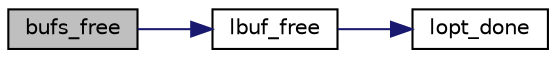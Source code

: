 digraph "bufs_free"
{
 // INTERACTIVE_SVG=YES
 // LATEX_PDF_SIZE
  edge [fontname="Helvetica",fontsize="10",labelfontname="Helvetica",labelfontsize="10"];
  node [fontname="Helvetica",fontsize="10",shape=record];
  rankdir="LR";
  Node1 [label="bufs_free",height=0.2,width=0.4,color="black", fillcolor="grey75", style="filled", fontcolor="black",tooltip=" "];
  Node1 -> Node2 [color="midnightblue",fontsize="10",style="solid",fontname="Helvetica"];
  Node2 [label="lbuf_free",height=0.2,width=0.4,color="black", fillcolor="white", style="filled",URL="$lbuf_8c.html#a585611c3423481e914f24ae4d2b97b3e",tooltip=" "];
  Node2 -> Node3 [color="midnightblue",fontsize="10",style="solid",fontname="Helvetica"];
  Node3 [label="lopt_done",height=0.2,width=0.4,color="black", fillcolor="white", style="filled",URL="$lbuf_8c.html#a94a520edd0e2f60713523483cf01c7de",tooltip=" "];
}
